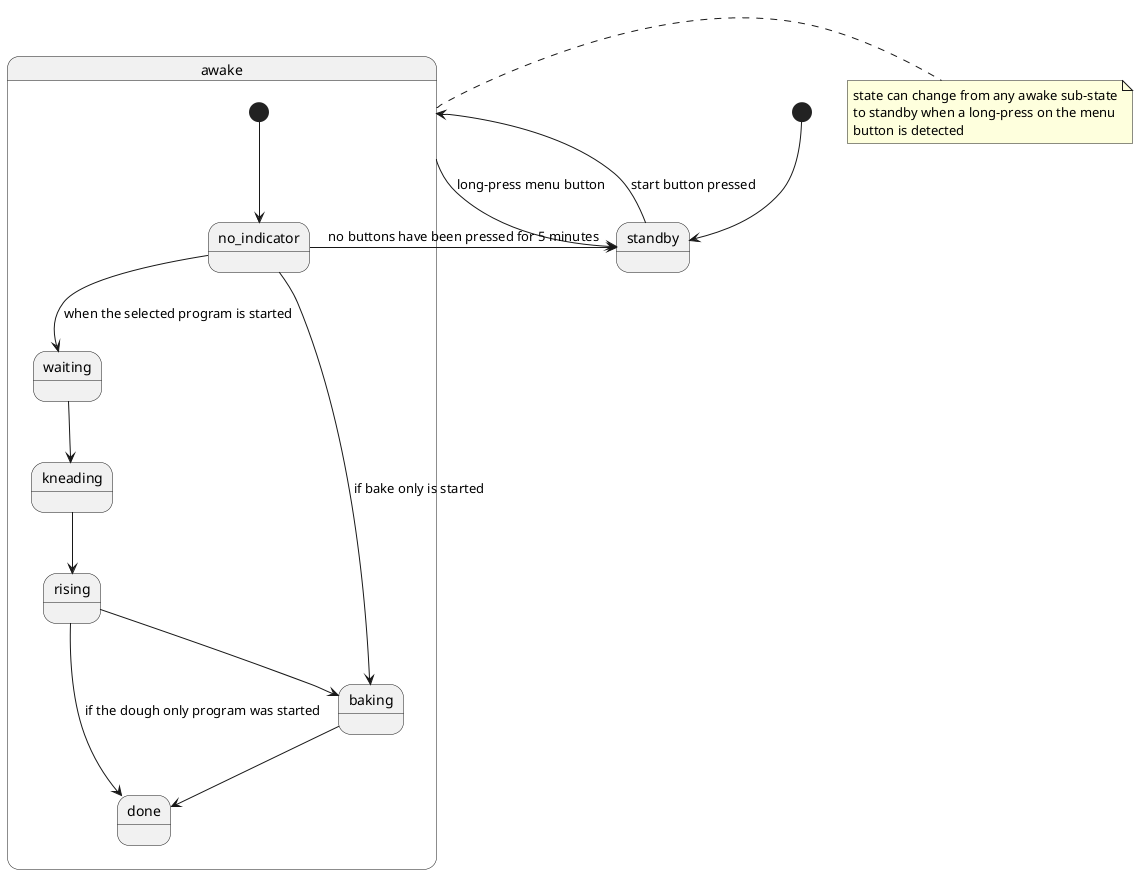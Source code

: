 @startuml
'skinparam linetype ortho

' events!!
' state exit and enter actions
' programs selection
' update screen
' check oven temp
' switch kneading direction
' ingredient addition

' look at the microwave project

[*] --> standby
standby --> awake : start button pressed
awake --> standby : long-press menu button

note right
state can change from any awake sub-state
to standby when a long-press on the menu
button is detected
end note

state awake {
	[*] --> no_indicator
	no_indicator ---> standby : no buttons have been pressed for 5 minutes
	no_indicator --> waiting : when the selected program is started
	no_indicator --> baking : if bake only is started
	waiting --> kneading
	kneading --> rising
	rising --> baking
	rising --> done : if the dough only program was started
	baking --> done
}

@enduml